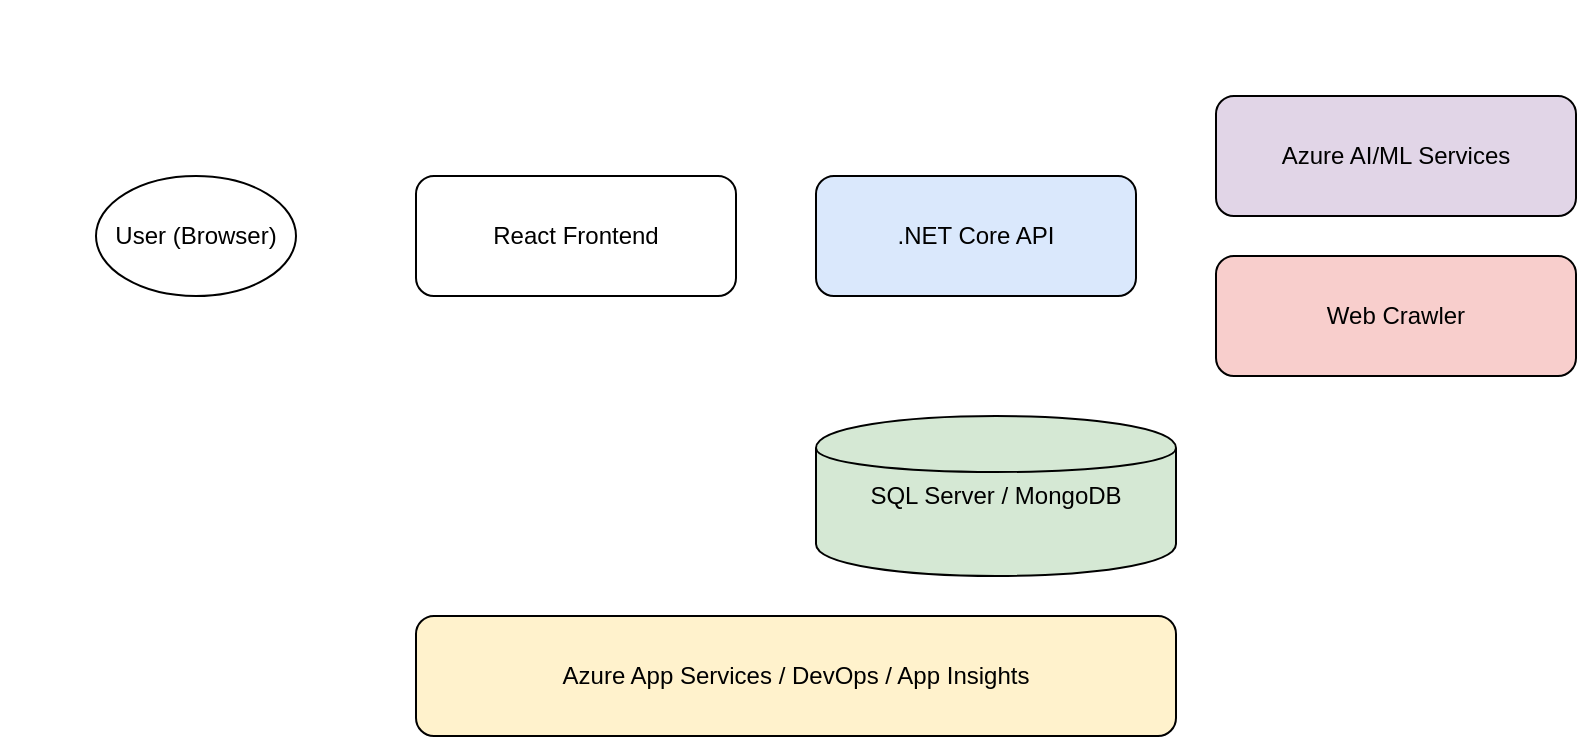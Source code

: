 <mxfile>
  <diagram name="AI Quote App" id="1">
    <mxGraphModel dx="1422" dy="794" grid="1" gridSize="10" guides="1" tooltips="1"
     connect="1" arrows="1" fold="1" page="1" pageScale="1" pageWidth="827"
     pageHeight="1169" math="0" shadow="0">
      <root>
        <mxCell id="0" />
        <mxCell id="1" parent="0" />

        <!-- User -->
        <mxCell id="2" value="User (Browser)" style="ellipse;whiteSpace=wrap;html=1;" vertex="1" parent="1">
          <mxGeometry x="40" y="80" width="100" height="60" as="geometry" />
        </mxCell>

        <!-- Frontend -->
        <mxCell id="3" value="React Frontend" style="rounded=1;whiteSpace=wrap;html=1;" vertex="1" parent="1">
          <mxGeometry x="200" y="80" width="160" height="60" as="geometry" />
        </mxCell>

        <!-- API -->
        <mxCell id="4" value=".NET Core API" style="rounded=1;whiteSpace=wrap;html=1;fillColor=#dae8fc;" vertex="1" parent="1">
          <mxGeometry x="400" y="80" width="160" height="60" as="geometry" />
        </mxCell>

        <!-- AI/ML -->
        <mxCell id="5" value="Azure AI/ML Services" style="rounded=1;whiteSpace=wrap;html=1;fillColor=#e1d5e7;" vertex="1" parent="1">
          <mxGeometry x="600" y="40" width="180" height="60" as="geometry" />
        </mxCell>

        <!-- Web Crawler -->
        <mxCell id="6" value="Web Crawler" style="rounded=1;whiteSpace=wrap;html=1;fillColor=#f8cecc;" vertex="1" parent="1">
          <mxGeometry x="600" y="120" width="180" height="60" as="geometry" />
        </mxCell>

        <!-- Database -->
        <mxCell id="7" value="SQL Server / MongoDB" style="shape=cylinder;whiteSpace=wrap;html=1;fillColor=#d5e8d4;" vertex="1" parent="1">
          <mxGeometry x="400" y="200" width="180" height="80" as="geometry" />
        </mxCell>

        <!-- Azure Services -->
        <mxCell id="8" value="Azure App Services / DevOps / App Insights" style="rounded=1;whiteSpace=wrap;html=1;fillColor=#fff2cc;" vertex="1" parent="1">
          <mxGeometry x="200" y="300" width="380" height="60" as="geometry" />
        </mxCell>

        <!-- Edges -->
        <mxCell id="9" style="endArrow=block;" edge="1" parent="1" source="2" target="3" />
        <mxCell id="10" style="endArrow=block;" edge="1" parent="1" source="3" target="4" />
        <mxCell id="11" style="endArrow=block;" edge="1" parent="1" source="4" target="5" />
        <mxCell id="12" style="endArrow=block;" edge="1" parent="1" source="4" target="6" />
        <mxCell id="13" style="endArrow=block;" edge="1" parent="1" source="4" target="7" />
        <mxCell id="14" style="endArrow=block;" edge="1" parent="1" source="7" target="5" />
        <mxCell id="15" style="endArrow=block;" edge="1" parent="1" source="4" target="8" />
      </root>
    </mxGraphModel>
  </diagram>
</mxfile>
